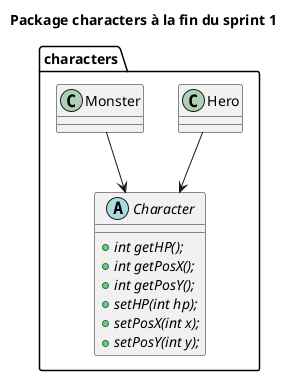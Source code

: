 @startuml

title Package characters à la fin du sprint 1

package characters {
    
    abstract class Character {
        + {abstract} int getHP();
        + {abstract} int getPosX();
        + {abstract} int getPosY();
        + {abstract} setHP(int hp);
        + {abstract} setPosX(int x);
        + {abstract} setPosY(int y);
    }

    class Hero {

    }
    Hero --> Character


    class Monster {

    }
    Monster --> Character

}

@enduml
